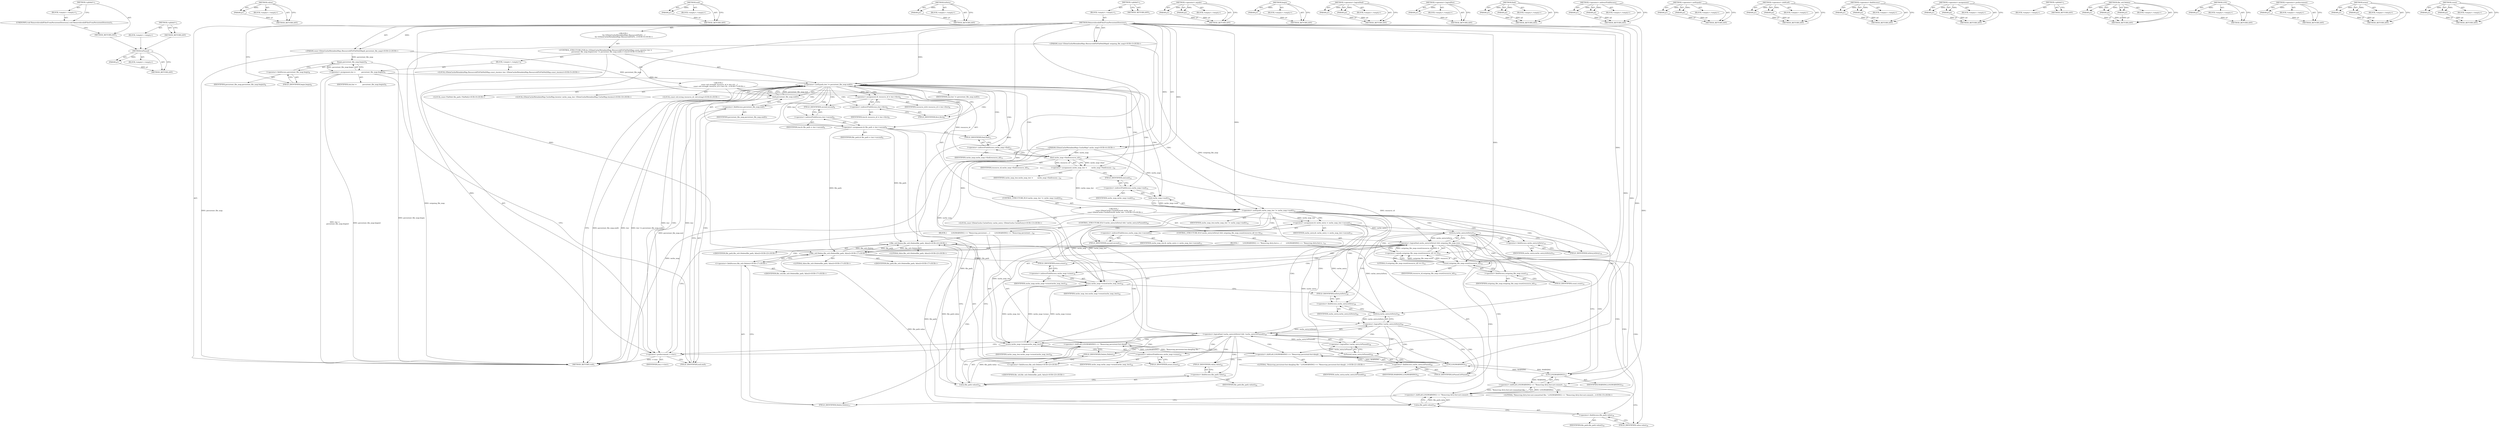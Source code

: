 digraph "&lt;global&gt;" {
vulnerable_251 [label=<(METHOD,IsPinned)>];
vulnerable_252 [label=<(PARAM,p1)>];
vulnerable_253 [label=<(BLOCK,&lt;empty&gt;,&lt;empty&gt;)>];
vulnerable_254 [label=<(METHOD_RETURN,ANY)>];
vulnerable_232 [label=<(METHOD,value)>];
vulnerable_233 [label=<(PARAM,p1)>];
vulnerable_234 [label=<(BLOCK,&lt;empty&gt;,&lt;empty&gt;)>];
vulnerable_235 [label=<(METHOD_RETURN,ANY)>];
vulnerable_186 [label=<(METHOD,end)>];
vulnerable_187 [label=<(PARAM,p1)>];
vulnerable_188 [label=<(BLOCK,&lt;empty&gt;,&lt;empty&gt;)>];
vulnerable_189 [label=<(METHOD_RETURN,ANY)>];
vulnerable_209 [label=<(METHOD,IsDirty)>];
vulnerable_210 [label=<(PARAM,p1)>];
vulnerable_211 [label=<(BLOCK,&lt;empty&gt;,&lt;empty&gt;)>];
vulnerable_212 [label=<(METHOD_RETURN,ANY)>];
vulnerable_6 [label=<(METHOD,&lt;global&gt;)<SUB>1</SUB>>];
vulnerable_7 [label=<(BLOCK,&lt;empty&gt;,&lt;empty&gt;)<SUB>1</SUB>>];
vulnerable_8 [label=<(METHOD,RemoveInvalidFilesFromPersistentDirectory)<SUB>1</SUB>>];
vulnerable_9 [label="<(PARAM,const GDataCacheMetadataMap::ResourceIdToFilePathMap&amp; persistent_file_map)<SUB>2</SUB>>"];
vulnerable_10 [label="<(PARAM,const GDataCacheMetadataMap::ResourceIdToFilePathMap&amp; outgoing_file_map)<SUB>3</SUB>>"];
vulnerable_11 [label="<(PARAM,GDataCacheMetadataMap::CacheMap* cache_map)<SUB>4</SUB>>"];
vulnerable_12 [label="<(BLOCK,{
  for (GDataCacheMetadataMap::ResourceIdToFil...,{
  for (GDataCacheMetadataMap::ResourceIdToFil...)<SUB>4</SUB>>"];
vulnerable_13 [label="<(CONTROL_STRUCTURE,FOR,for (GDataCacheMetadataMap::ResourceIdToFilePathMap::const_iterator iter =
           persistent_file_map.begin();iter != persistent_file_map.end();++iter))<SUB>5</SUB>>"];
vulnerable_14 [label=<(BLOCK,&lt;empty&gt;,&lt;empty&gt;)<SUB>5</SUB>>];
vulnerable_15 [label="<(LOCAL,GDataCacheMetadataMap.ResourceIdToFilePathMap.const_iterator iter: GDataCacheMetadataMap.ResourceIdToFilePathMap.const_iterator)<SUB>5</SUB>>"];
vulnerable_16 [label=<(&lt;operator&gt;.assignment,iter =
           persistent_file_map.begin())<SUB>5</SUB>>];
vulnerable_17 [label=<(IDENTIFIER,iter,iter =
           persistent_file_map.begin())<SUB>5</SUB>>];
vulnerable_18 [label=<(begin,persistent_file_map.begin())<SUB>6</SUB>>];
vulnerable_19 [label=<(&lt;operator&gt;.fieldAccess,persistent_file_map.begin)<SUB>6</SUB>>];
vulnerable_20 [label=<(IDENTIFIER,persistent_file_map,persistent_file_map.begin())<SUB>6</SUB>>];
vulnerable_21 [label=<(FIELD_IDENTIFIER,begin,begin)<SUB>6</SUB>>];
vulnerable_22 [label=<(&lt;operator&gt;.notEquals,iter != persistent_file_map.end())<SUB>7</SUB>>];
vulnerable_23 [label=<(IDENTIFIER,iter,iter != persistent_file_map.end())<SUB>7</SUB>>];
vulnerable_24 [label=<(end,persistent_file_map.end())<SUB>7</SUB>>];
vulnerable_25 [label=<(&lt;operator&gt;.fieldAccess,persistent_file_map.end)<SUB>7</SUB>>];
vulnerable_26 [label=<(IDENTIFIER,persistent_file_map,persistent_file_map.end())<SUB>7</SUB>>];
vulnerable_27 [label=<(FIELD_IDENTIFIER,end,end)<SUB>7</SUB>>];
vulnerable_28 [label=<(&lt;operator&gt;.preIncrement,++iter)<SUB>7</SUB>>];
vulnerable_29 [label=<(IDENTIFIER,iter,++iter)<SUB>7</SUB>>];
vulnerable_30 [label="<(BLOCK,{
    const std::string&amp; resource_id = iter-&gt;fi...,{
    const std::string&amp; resource_id = iter-&gt;fi...)<SUB>7</SUB>>"];
vulnerable_31 [label="<(LOCAL,const std.string resource_id: std.string)<SUB>8</SUB>>"];
vulnerable_32 [label=<(&lt;operator&gt;.assignment,&amp; resource_id = iter-&gt;first)<SUB>8</SUB>>];
vulnerable_33 [label=<(IDENTIFIER,resource_id,&amp; resource_id = iter-&gt;first)<SUB>8</SUB>>];
vulnerable_34 [label=<(&lt;operator&gt;.indirectFieldAccess,iter-&gt;first)<SUB>8</SUB>>];
vulnerable_35 [label=<(IDENTIFIER,iter,&amp; resource_id = iter-&gt;first)<SUB>8</SUB>>];
vulnerable_36 [label=<(FIELD_IDENTIFIER,first,first)<SUB>8</SUB>>];
vulnerable_37 [label="<(LOCAL,const FilePath file_path: FilePath)<SUB>9</SUB>>"];
vulnerable_38 [label=<(&lt;operator&gt;.assignment,&amp; file_path = iter-&gt;second)<SUB>9</SUB>>];
vulnerable_39 [label=<(IDENTIFIER,file_path,&amp; file_path = iter-&gt;second)<SUB>9</SUB>>];
vulnerable_40 [label=<(&lt;operator&gt;.indirectFieldAccess,iter-&gt;second)<SUB>9</SUB>>];
vulnerable_41 [label=<(IDENTIFIER,iter,&amp; file_path = iter-&gt;second)<SUB>9</SUB>>];
vulnerable_42 [label=<(FIELD_IDENTIFIER,second,second)<SUB>9</SUB>>];
vulnerable_43 [label="<(LOCAL,GDataCacheMetadataMap.CacheMap.iterator cache_map_iter: GDataCacheMetadataMap.CacheMap.iterator)<SUB>10</SUB>>"];
vulnerable_44 [label=<(&lt;operator&gt;.assignment,cache_map_iter =
        cache_map-&gt;find(resour...)<SUB>10</SUB>>];
vulnerable_45 [label=<(IDENTIFIER,cache_map_iter,cache_map_iter =
        cache_map-&gt;find(resour...)<SUB>10</SUB>>];
vulnerable_46 [label=<(find,cache_map-&gt;find(resource_id))<SUB>11</SUB>>];
vulnerable_47 [label=<(&lt;operator&gt;.indirectFieldAccess,cache_map-&gt;find)<SUB>11</SUB>>];
vulnerable_48 [label=<(IDENTIFIER,cache_map,cache_map-&gt;find(resource_id))<SUB>11</SUB>>];
vulnerable_49 [label=<(FIELD_IDENTIFIER,find,find)<SUB>11</SUB>>];
vulnerable_50 [label=<(IDENTIFIER,resource_id,cache_map-&gt;find(resource_id))<SUB>11</SUB>>];
vulnerable_51 [label=<(CONTROL_STRUCTURE,IF,if (cache_map_iter != cache_map-&gt;end()))<SUB>12</SUB>>];
vulnerable_52 [label=<(&lt;operator&gt;.notEquals,cache_map_iter != cache_map-&gt;end())<SUB>12</SUB>>];
vulnerable_53 [label=<(IDENTIFIER,cache_map_iter,cache_map_iter != cache_map-&gt;end())<SUB>12</SUB>>];
vulnerable_54 [label=<(end,cache_map-&gt;end())<SUB>12</SUB>>];
vulnerable_55 [label=<(&lt;operator&gt;.indirectFieldAccess,cache_map-&gt;end)<SUB>12</SUB>>];
vulnerable_56 [label=<(IDENTIFIER,cache_map,cache_map-&gt;end())<SUB>12</SUB>>];
vulnerable_57 [label=<(FIELD_IDENTIFIER,end,end)<SUB>12</SUB>>];
vulnerable_58 [label="<(BLOCK,{
      const GDataCache::CacheEntry&amp; cache_ent...,{
      const GDataCache::CacheEntry&amp; cache_ent...)<SUB>12</SUB>>"];
vulnerable_59 [label="<(LOCAL,const GDataCache.CacheEntry cache_entry: GDataCache.CacheEntry)<SUB>13</SUB>>"];
vulnerable_60 [label=<(&lt;operator&gt;.assignment,&amp; cache_entry = cache_map_iter-&gt;second)<SUB>13</SUB>>];
vulnerable_61 [label=<(IDENTIFIER,cache_entry,&amp; cache_entry = cache_map_iter-&gt;second)<SUB>13</SUB>>];
vulnerable_62 [label=<(&lt;operator&gt;.indirectFieldAccess,cache_map_iter-&gt;second)<SUB>13</SUB>>];
vulnerable_63 [label=<(IDENTIFIER,cache_map_iter,&amp; cache_entry = cache_map_iter-&gt;second)<SUB>13</SUB>>];
vulnerable_64 [label=<(FIELD_IDENTIFIER,second,second)<SUB>13</SUB>>];
vulnerable_65 [label=<(CONTROL_STRUCTURE,IF,if (cache_entry.IsDirty() &amp;&amp; outgoing_file_map.count(resource_id) == 0))<SUB>14</SUB>>];
vulnerable_66 [label=<(&lt;operator&gt;.logicalAnd,cache_entry.IsDirty() &amp;&amp; outgoing_file_map.coun...)<SUB>14</SUB>>];
vulnerable_67 [label=<(IsDirty,cache_entry.IsDirty())<SUB>14</SUB>>];
vulnerable_68 [label=<(&lt;operator&gt;.fieldAccess,cache_entry.IsDirty)<SUB>14</SUB>>];
vulnerable_69 [label=<(IDENTIFIER,cache_entry,cache_entry.IsDirty())<SUB>14</SUB>>];
vulnerable_70 [label=<(FIELD_IDENTIFIER,IsDirty,IsDirty)<SUB>14</SUB>>];
vulnerable_71 [label=<(&lt;operator&gt;.equals,outgoing_file_map.count(resource_id) == 0)<SUB>14</SUB>>];
vulnerable_72 [label=<(count,outgoing_file_map.count(resource_id))<SUB>14</SUB>>];
vulnerable_73 [label=<(&lt;operator&gt;.fieldAccess,outgoing_file_map.count)<SUB>14</SUB>>];
vulnerable_74 [label=<(IDENTIFIER,outgoing_file_map,outgoing_file_map.count(resource_id))<SUB>14</SUB>>];
vulnerable_75 [label=<(FIELD_IDENTIFIER,count,count)<SUB>14</SUB>>];
vulnerable_76 [label=<(IDENTIFIER,resource_id,outgoing_file_map.count(resource_id))<SUB>14</SUB>>];
vulnerable_77 [label=<(LITERAL,0,outgoing_file_map.count(resource_id) == 0)<SUB>14</SUB>>];
vulnerable_78 [label=<(BLOCK,{
        LOG(WARNING) &lt;&lt; &quot;Removing dirty-but-n...,{
        LOG(WARNING) &lt;&lt; &quot;Removing dirty-but-n...)<SUB>14</SUB>>];
vulnerable_79 [label=<(&lt;operator&gt;.shiftLeft,LOG(WARNING) &lt;&lt; &quot;Removing dirty-but-not-committ...)<SUB>15</SUB>>];
vulnerable_80 [label=<(&lt;operator&gt;.shiftLeft,LOG(WARNING) &lt;&lt; &quot;Removing dirty-but-not-committ...)<SUB>15</SUB>>];
vulnerable_81 [label=<(LOG,LOG(WARNING))<SUB>15</SUB>>];
vulnerable_82 [label=<(IDENTIFIER,WARNING,LOG(WARNING))<SUB>15</SUB>>];
vulnerable_83 [label="<(LITERAL,&quot;Removing dirty-but-not-committed file: &quot;,LOG(WARNING) &lt;&lt; &quot;Removing dirty-but-not-committ...)<SUB>15</SUB>>"];
vulnerable_84 [label=<(value,file_path.value())<SUB>16</SUB>>];
vulnerable_85 [label=<(&lt;operator&gt;.fieldAccess,file_path.value)<SUB>16</SUB>>];
vulnerable_86 [label=<(IDENTIFIER,file_path,file_path.value())<SUB>16</SUB>>];
vulnerable_87 [label=<(FIELD_IDENTIFIER,value,value)<SUB>16</SUB>>];
vulnerable_88 [label="<(file_util.Delete,file_util::Delete(file_path, false))<SUB>17</SUB>>"];
vulnerable_89 [label="<(&lt;operator&gt;.fieldAccess,file_util::Delete)<SUB>17</SUB>>"];
vulnerable_90 [label="<(IDENTIFIER,file_util,file_util::Delete(file_path, false))<SUB>17</SUB>>"];
vulnerable_91 [label=<(FIELD_IDENTIFIER,Delete,Delete)<SUB>17</SUB>>];
vulnerable_92 [label="<(IDENTIFIER,file_path,file_util::Delete(file_path, false))<SUB>17</SUB>>"];
vulnerable_93 [label="<(LITERAL,false,file_util::Delete(file_path, false))<SUB>17</SUB>>"];
vulnerable_94 [label=<(erase,cache_map-&gt;erase(cache_map_iter))<SUB>18</SUB>>];
vulnerable_95 [label=<(&lt;operator&gt;.indirectFieldAccess,cache_map-&gt;erase)<SUB>18</SUB>>];
vulnerable_96 [label=<(IDENTIFIER,cache_map,cache_map-&gt;erase(cache_map_iter))<SUB>18</SUB>>];
vulnerable_97 [label=<(FIELD_IDENTIFIER,erase,erase)<SUB>18</SUB>>];
vulnerable_98 [label=<(IDENTIFIER,cache_map_iter,cache_map-&gt;erase(cache_map_iter))<SUB>18</SUB>>];
vulnerable_99 [label=<(CONTROL_STRUCTURE,IF,if (!cache_entry.IsDirty() &amp;&amp; !cache_entry.IsPinned()))<SUB>20</SUB>>];
vulnerable_100 [label=<(&lt;operator&gt;.logicalAnd,!cache_entry.IsDirty() &amp;&amp; !cache_entry.IsPinned())<SUB>20</SUB>>];
vulnerable_101 [label=<(&lt;operator&gt;.logicalNot,!cache_entry.IsDirty())<SUB>20</SUB>>];
vulnerable_102 [label=<(IsDirty,cache_entry.IsDirty())<SUB>20</SUB>>];
vulnerable_103 [label=<(&lt;operator&gt;.fieldAccess,cache_entry.IsDirty)<SUB>20</SUB>>];
vulnerable_104 [label=<(IDENTIFIER,cache_entry,cache_entry.IsDirty())<SUB>20</SUB>>];
vulnerable_105 [label=<(FIELD_IDENTIFIER,IsDirty,IsDirty)<SUB>20</SUB>>];
vulnerable_106 [label=<(&lt;operator&gt;.logicalNot,!cache_entry.IsPinned())<SUB>20</SUB>>];
vulnerable_107 [label=<(IsPinned,cache_entry.IsPinned())<SUB>20</SUB>>];
vulnerable_108 [label=<(&lt;operator&gt;.fieldAccess,cache_entry.IsPinned)<SUB>20</SUB>>];
vulnerable_109 [label=<(IDENTIFIER,cache_entry,cache_entry.IsPinned())<SUB>20</SUB>>];
vulnerable_110 [label=<(FIELD_IDENTIFIER,IsPinned,IsPinned)<SUB>20</SUB>>];
vulnerable_111 [label=<(BLOCK,{
        LOG(WARNING) &lt;&lt; &quot;Removing persistent-...,{
        LOG(WARNING) &lt;&lt; &quot;Removing persistent-...)<SUB>20</SUB>>];
vulnerable_112 [label=<(&lt;operator&gt;.shiftLeft,LOG(WARNING) &lt;&lt; &quot;Removing persistent-but-dangli...)<SUB>21</SUB>>];
vulnerable_113 [label=<(&lt;operator&gt;.shiftLeft,LOG(WARNING) &lt;&lt; &quot;Removing persistent-but-dangli...)<SUB>21</SUB>>];
vulnerable_114 [label=<(LOG,LOG(WARNING))<SUB>21</SUB>>];
vulnerable_115 [label=<(IDENTIFIER,WARNING,LOG(WARNING))<SUB>21</SUB>>];
vulnerable_116 [label="<(LITERAL,&quot;Removing persistent-but-dangling file: &quot;,LOG(WARNING) &lt;&lt; &quot;Removing persistent-but-dangli...)<SUB>21</SUB>>"];
vulnerable_117 [label=<(value,file_path.value())<SUB>22</SUB>>];
vulnerable_118 [label=<(&lt;operator&gt;.fieldAccess,file_path.value)<SUB>22</SUB>>];
vulnerable_119 [label=<(IDENTIFIER,file_path,file_path.value())<SUB>22</SUB>>];
vulnerable_120 [label=<(FIELD_IDENTIFIER,value,value)<SUB>22</SUB>>];
vulnerable_121 [label="<(file_util.Delete,file_util::Delete(file_path, false))<SUB>23</SUB>>"];
vulnerable_122 [label="<(&lt;operator&gt;.fieldAccess,file_util::Delete)<SUB>23</SUB>>"];
vulnerable_123 [label="<(IDENTIFIER,file_util,file_util::Delete(file_path, false))<SUB>23</SUB>>"];
vulnerable_124 [label=<(FIELD_IDENTIFIER,Delete,Delete)<SUB>23</SUB>>];
vulnerable_125 [label="<(IDENTIFIER,file_path,file_util::Delete(file_path, false))<SUB>23</SUB>>"];
vulnerable_126 [label="<(LITERAL,false,file_util::Delete(file_path, false))<SUB>23</SUB>>"];
vulnerable_127 [label=<(erase,cache_map-&gt;erase(cache_map_iter))<SUB>24</SUB>>];
vulnerable_128 [label=<(&lt;operator&gt;.indirectFieldAccess,cache_map-&gt;erase)<SUB>24</SUB>>];
vulnerable_129 [label=<(IDENTIFIER,cache_map,cache_map-&gt;erase(cache_map_iter))<SUB>24</SUB>>];
vulnerable_130 [label=<(FIELD_IDENTIFIER,erase,erase)<SUB>24</SUB>>];
vulnerable_131 [label=<(IDENTIFIER,cache_map_iter,cache_map-&gt;erase(cache_map_iter))<SUB>24</SUB>>];
vulnerable_132 [label=<(METHOD_RETURN,void)<SUB>1</SUB>>];
vulnerable_134 [label=<(METHOD_RETURN,ANY)<SUB>1</SUB>>];
vulnerable_213 [label=<(METHOD,&lt;operator&gt;.equals)>];
vulnerable_214 [label=<(PARAM,p1)>];
vulnerable_215 [label=<(PARAM,p2)>];
vulnerable_216 [label=<(BLOCK,&lt;empty&gt;,&lt;empty&gt;)>];
vulnerable_217 [label=<(METHOD_RETURN,ANY)>];
vulnerable_172 [label=<(METHOD,begin)>];
vulnerable_173 [label=<(PARAM,p1)>];
vulnerable_174 [label=<(BLOCK,&lt;empty&gt;,&lt;empty&gt;)>];
vulnerable_175 [label=<(METHOD_RETURN,ANY)>];
vulnerable_204 [label=<(METHOD,&lt;operator&gt;.logicalAnd)>];
vulnerable_205 [label=<(PARAM,p1)>];
vulnerable_206 [label=<(PARAM,p2)>];
vulnerable_207 [label=<(BLOCK,&lt;empty&gt;,&lt;empty&gt;)>];
vulnerable_208 [label=<(METHOD_RETURN,ANY)>];
vulnerable_247 [label=<(METHOD,&lt;operator&gt;.logicalNot)>];
vulnerable_248 [label=<(PARAM,p1)>];
vulnerable_249 [label=<(BLOCK,&lt;empty&gt;,&lt;empty&gt;)>];
vulnerable_250 [label=<(METHOD_RETURN,ANY)>];
vulnerable_199 [label=<(METHOD,find)>];
vulnerable_200 [label=<(PARAM,p1)>];
vulnerable_201 [label=<(PARAM,p2)>];
vulnerable_202 [label=<(BLOCK,&lt;empty&gt;,&lt;empty&gt;)>];
vulnerable_203 [label=<(METHOD_RETURN,ANY)>];
vulnerable_194 [label=<(METHOD,&lt;operator&gt;.indirectFieldAccess)>];
vulnerable_195 [label=<(PARAM,p1)>];
vulnerable_196 [label=<(PARAM,p2)>];
vulnerable_197 [label=<(BLOCK,&lt;empty&gt;,&lt;empty&gt;)>];
vulnerable_198 [label=<(METHOD_RETURN,ANY)>];
vulnerable_181 [label=<(METHOD,&lt;operator&gt;.notEquals)>];
vulnerable_182 [label=<(PARAM,p1)>];
vulnerable_183 [label=<(PARAM,p2)>];
vulnerable_184 [label=<(BLOCK,&lt;empty&gt;,&lt;empty&gt;)>];
vulnerable_185 [label=<(METHOD_RETURN,ANY)>];
vulnerable_223 [label=<(METHOD,&lt;operator&gt;.shiftLeft)>];
vulnerable_224 [label=<(PARAM,p1)>];
vulnerable_225 [label=<(PARAM,p2)>];
vulnerable_226 [label=<(BLOCK,&lt;empty&gt;,&lt;empty&gt;)>];
vulnerable_227 [label=<(METHOD_RETURN,ANY)>];
vulnerable_176 [label=<(METHOD,&lt;operator&gt;.fieldAccess)>];
vulnerable_177 [label=<(PARAM,p1)>];
vulnerable_178 [label=<(PARAM,p2)>];
vulnerable_179 [label=<(BLOCK,&lt;empty&gt;,&lt;empty&gt;)>];
vulnerable_180 [label=<(METHOD_RETURN,ANY)>];
vulnerable_167 [label=<(METHOD,&lt;operator&gt;.assignment)>];
vulnerable_168 [label=<(PARAM,p1)>];
vulnerable_169 [label=<(PARAM,p2)>];
vulnerable_170 [label=<(BLOCK,&lt;empty&gt;,&lt;empty&gt;)>];
vulnerable_171 [label=<(METHOD_RETURN,ANY)>];
vulnerable_161 [label=<(METHOD,&lt;global&gt;)<SUB>1</SUB>>];
vulnerable_162 [label=<(BLOCK,&lt;empty&gt;,&lt;empty&gt;)>];
vulnerable_163 [label=<(METHOD_RETURN,ANY)>];
vulnerable_236 [label=<(METHOD,file_util.Delete)>];
vulnerable_237 [label=<(PARAM,p1)>];
vulnerable_238 [label=<(PARAM,p2)>];
vulnerable_239 [label=<(PARAM,p3)>];
vulnerable_240 [label=<(BLOCK,&lt;empty&gt;,&lt;empty&gt;)>];
vulnerable_241 [label=<(METHOD_RETURN,ANY)>];
vulnerable_228 [label=<(METHOD,LOG)>];
vulnerable_229 [label=<(PARAM,p1)>];
vulnerable_230 [label=<(BLOCK,&lt;empty&gt;,&lt;empty&gt;)>];
vulnerable_231 [label=<(METHOD_RETURN,ANY)>];
vulnerable_190 [label=<(METHOD,&lt;operator&gt;.preIncrement)>];
vulnerable_191 [label=<(PARAM,p1)>];
vulnerable_192 [label=<(BLOCK,&lt;empty&gt;,&lt;empty&gt;)>];
vulnerable_193 [label=<(METHOD_RETURN,ANY)>];
vulnerable_242 [label=<(METHOD,erase)>];
vulnerable_243 [label=<(PARAM,p1)>];
vulnerable_244 [label=<(PARAM,p2)>];
vulnerable_245 [label=<(BLOCK,&lt;empty&gt;,&lt;empty&gt;)>];
vulnerable_246 [label=<(METHOD_RETURN,ANY)>];
vulnerable_218 [label=<(METHOD,count)>];
vulnerable_219 [label=<(PARAM,p1)>];
vulnerable_220 [label=<(PARAM,p2)>];
vulnerable_221 [label=<(BLOCK,&lt;empty&gt;,&lt;empty&gt;)>];
vulnerable_222 [label=<(METHOD_RETURN,ANY)>];
fixed_6 [label=<(METHOD,&lt;global&gt;)<SUB>1</SUB>>];
fixed_7 [label=<(BLOCK,&lt;empty&gt;,&lt;empty&gt;)<SUB>1</SUB>>];
fixed_8 [label=<(UNKNOWN,void RemoveInvalidFilesFromPersistentDirectory(,void RemoveInvalidFilesFromPersistentDirectory()<SUB>1</SUB>>];
fixed_9 [label=<(METHOD_RETURN,ANY)<SUB>1</SUB>>];
fixed_14 [label=<(METHOD,&lt;global&gt;)<SUB>1</SUB>>];
fixed_15 [label=<(BLOCK,&lt;empty&gt;,&lt;empty&gt;)>];
fixed_16 [label=<(METHOD_RETURN,ANY)>];
vulnerable_251 -> vulnerable_252  [key=0, label="AST: "];
vulnerable_251 -> vulnerable_252  [key=1, label="DDG: "];
vulnerable_251 -> vulnerable_253  [key=0, label="AST: "];
vulnerable_251 -> vulnerable_254  [key=0, label="AST: "];
vulnerable_251 -> vulnerable_254  [key=1, label="CFG: "];
vulnerable_252 -> vulnerable_254  [key=0, label="DDG: p1"];
vulnerable_232 -> vulnerable_233  [key=0, label="AST: "];
vulnerable_232 -> vulnerable_233  [key=1, label="DDG: "];
vulnerable_232 -> vulnerable_234  [key=0, label="AST: "];
vulnerable_232 -> vulnerable_235  [key=0, label="AST: "];
vulnerable_232 -> vulnerable_235  [key=1, label="CFG: "];
vulnerable_233 -> vulnerable_235  [key=0, label="DDG: p1"];
vulnerable_186 -> vulnerable_187  [key=0, label="AST: "];
vulnerable_186 -> vulnerable_187  [key=1, label="DDG: "];
vulnerable_186 -> vulnerable_188  [key=0, label="AST: "];
vulnerable_186 -> vulnerable_189  [key=0, label="AST: "];
vulnerable_186 -> vulnerable_189  [key=1, label="CFG: "];
vulnerable_187 -> vulnerable_189  [key=0, label="DDG: p1"];
vulnerable_209 -> vulnerable_210  [key=0, label="AST: "];
vulnerable_209 -> vulnerable_210  [key=1, label="DDG: "];
vulnerable_209 -> vulnerable_211  [key=0, label="AST: "];
vulnerable_209 -> vulnerable_212  [key=0, label="AST: "];
vulnerable_209 -> vulnerable_212  [key=1, label="CFG: "];
vulnerable_210 -> vulnerable_212  [key=0, label="DDG: p1"];
vulnerable_6 -> vulnerable_7  [key=0, label="AST: "];
vulnerable_6 -> vulnerable_134  [key=0, label="AST: "];
vulnerable_6 -> vulnerable_134  [key=1, label="CFG: "];
vulnerable_7 -> vulnerable_8  [key=0, label="AST: "];
vulnerable_8 -> vulnerable_9  [key=0, label="AST: "];
vulnerable_8 -> vulnerable_9  [key=1, label="DDG: "];
vulnerable_8 -> vulnerable_10  [key=0, label="AST: "];
vulnerable_8 -> vulnerable_10  [key=1, label="DDG: "];
vulnerable_8 -> vulnerable_11  [key=0, label="AST: "];
vulnerable_8 -> vulnerable_11  [key=1, label="DDG: "];
vulnerable_8 -> vulnerable_12  [key=0, label="AST: "];
vulnerable_8 -> vulnerable_132  [key=0, label="AST: "];
vulnerable_8 -> vulnerable_21  [key=0, label="CFG: "];
vulnerable_8 -> vulnerable_22  [key=0, label="DDG: "];
vulnerable_8 -> vulnerable_28  [key=0, label="DDG: "];
vulnerable_8 -> vulnerable_46  [key=0, label="DDG: "];
vulnerable_8 -> vulnerable_52  [key=0, label="DDG: "];
vulnerable_8 -> vulnerable_71  [key=0, label="DDG: "];
vulnerable_8 -> vulnerable_88  [key=0, label="DDG: "];
vulnerable_8 -> vulnerable_94  [key=0, label="DDG: "];
vulnerable_8 -> vulnerable_121  [key=0, label="DDG: "];
vulnerable_8 -> vulnerable_127  [key=0, label="DDG: "];
vulnerable_8 -> vulnerable_72  [key=0, label="DDG: "];
vulnerable_8 -> vulnerable_80  [key=0, label="DDG: "];
vulnerable_8 -> vulnerable_113  [key=0, label="DDG: "];
vulnerable_8 -> vulnerable_81  [key=0, label="DDG: "];
vulnerable_8 -> vulnerable_114  [key=0, label="DDG: "];
vulnerable_9 -> vulnerable_132  [key=0, label="DDG: persistent_file_map"];
vulnerable_9 -> vulnerable_24  [key=0, label="DDG: persistent_file_map"];
vulnerable_9 -> vulnerable_18  [key=0, label="DDG: persistent_file_map"];
vulnerable_10 -> vulnerable_132  [key=0, label="DDG: outgoing_file_map"];
vulnerable_10 -> vulnerable_72  [key=0, label="DDG: outgoing_file_map"];
vulnerable_11 -> vulnerable_132  [key=0, label="DDG: cache_map"];
vulnerable_11 -> vulnerable_46  [key=0, label="DDG: cache_map"];
vulnerable_11 -> vulnerable_54  [key=0, label="DDG: cache_map"];
vulnerable_11 -> vulnerable_94  [key=0, label="DDG: cache_map"];
vulnerable_11 -> vulnerable_127  [key=0, label="DDG: cache_map"];
vulnerable_12 -> vulnerable_13  [key=0, label="AST: "];
vulnerable_13 -> vulnerable_14  [key=0, label="AST: "];
vulnerable_13 -> vulnerable_22  [key=0, label="AST: "];
vulnerable_13 -> vulnerable_28  [key=0, label="AST: "];
vulnerable_13 -> vulnerable_30  [key=0, label="AST: "];
vulnerable_14 -> vulnerable_15  [key=0, label="AST: "];
vulnerable_14 -> vulnerable_16  [key=0, label="AST: "];
vulnerable_16 -> vulnerable_17  [key=0, label="AST: "];
vulnerable_16 -> vulnerable_18  [key=0, label="AST: "];
vulnerable_16 -> vulnerable_27  [key=0, label="CFG: "];
vulnerable_16 -> vulnerable_132  [key=0, label="DDG: persistent_file_map.begin()"];
vulnerable_16 -> vulnerable_132  [key=1, label="DDG: iter =
           persistent_file_map.begin()"];
vulnerable_16 -> vulnerable_22  [key=0, label="DDG: iter"];
vulnerable_18 -> vulnerable_19  [key=0, label="AST: "];
vulnerable_18 -> vulnerable_16  [key=0, label="CFG: "];
vulnerable_18 -> vulnerable_16  [key=1, label="DDG: persistent_file_map.begin"];
vulnerable_18 -> vulnerable_132  [key=0, label="DDG: persistent_file_map.begin"];
vulnerable_19 -> vulnerable_20  [key=0, label="AST: "];
vulnerable_19 -> vulnerable_21  [key=0, label="AST: "];
vulnerable_19 -> vulnerable_18  [key=0, label="CFG: "];
vulnerable_21 -> vulnerable_19  [key=0, label="CFG: "];
vulnerable_22 -> vulnerable_23  [key=0, label="AST: "];
vulnerable_22 -> vulnerable_24  [key=0, label="AST: "];
vulnerable_22 -> vulnerable_24  [key=1, label="CDG: "];
vulnerable_22 -> vulnerable_132  [key=0, label="CFG: "];
vulnerable_22 -> vulnerable_132  [key=1, label="DDG: iter"];
vulnerable_22 -> vulnerable_132  [key=2, label="DDG: persistent_file_map.end()"];
vulnerable_22 -> vulnerable_132  [key=3, label="DDG: iter != persistent_file_map.end()"];
vulnerable_22 -> vulnerable_36  [key=0, label="CFG: "];
vulnerable_22 -> vulnerable_36  [key=1, label="CDG: "];
vulnerable_22 -> vulnerable_28  [key=0, label="DDG: iter"];
vulnerable_22 -> vulnerable_28  [key=1, label="CDG: "];
vulnerable_22 -> vulnerable_32  [key=0, label="DDG: iter"];
vulnerable_22 -> vulnerable_32  [key=1, label="CDG: "];
vulnerable_22 -> vulnerable_38  [key=0, label="DDG: iter"];
vulnerable_22 -> vulnerable_38  [key=1, label="CDG: "];
vulnerable_22 -> vulnerable_34  [key=0, label="CDG: "];
vulnerable_22 -> vulnerable_42  [key=0, label="CDG: "];
vulnerable_22 -> vulnerable_57  [key=0, label="CDG: "];
vulnerable_22 -> vulnerable_52  [key=0, label="CDG: "];
vulnerable_22 -> vulnerable_25  [key=0, label="CDG: "];
vulnerable_22 -> vulnerable_27  [key=0, label="CDG: "];
vulnerable_22 -> vulnerable_40  [key=0, label="CDG: "];
vulnerable_22 -> vulnerable_44  [key=0, label="CDG: "];
vulnerable_22 -> vulnerable_54  [key=0, label="CDG: "];
vulnerable_22 -> vulnerable_47  [key=0, label="CDG: "];
vulnerable_22 -> vulnerable_49  [key=0, label="CDG: "];
vulnerable_22 -> vulnerable_46  [key=0, label="CDG: "];
vulnerable_22 -> vulnerable_22  [key=0, label="CDG: "];
vulnerable_22 -> vulnerable_55  [key=0, label="CDG: "];
vulnerable_24 -> vulnerable_25  [key=0, label="AST: "];
vulnerable_24 -> vulnerable_22  [key=0, label="CFG: "];
vulnerable_24 -> vulnerable_22  [key=1, label="DDG: persistent_file_map.end"];
vulnerable_24 -> vulnerable_132  [key=0, label="DDG: persistent_file_map.end"];
vulnerable_25 -> vulnerable_26  [key=0, label="AST: "];
vulnerable_25 -> vulnerable_27  [key=0, label="AST: "];
vulnerable_25 -> vulnerable_24  [key=0, label="CFG: "];
vulnerable_27 -> vulnerable_25  [key=0, label="CFG: "];
vulnerable_28 -> vulnerable_29  [key=0, label="AST: "];
vulnerable_28 -> vulnerable_27  [key=0, label="CFG: "];
vulnerable_28 -> vulnerable_132  [key=0, label="DDG: ++iter"];
vulnerable_28 -> vulnerable_22  [key=0, label="DDG: iter"];
vulnerable_30 -> vulnerable_31  [key=0, label="AST: "];
vulnerable_30 -> vulnerable_32  [key=0, label="AST: "];
vulnerable_30 -> vulnerable_37  [key=0, label="AST: "];
vulnerable_30 -> vulnerable_38  [key=0, label="AST: "];
vulnerable_30 -> vulnerable_43  [key=0, label="AST: "];
vulnerable_30 -> vulnerable_44  [key=0, label="AST: "];
vulnerable_30 -> vulnerable_51  [key=0, label="AST: "];
vulnerable_32 -> vulnerable_33  [key=0, label="AST: "];
vulnerable_32 -> vulnerable_34  [key=0, label="AST: "];
vulnerable_32 -> vulnerable_42  [key=0, label="CFG: "];
vulnerable_32 -> vulnerable_46  [key=0, label="DDG: resource_id"];
vulnerable_34 -> vulnerable_35  [key=0, label="AST: "];
vulnerable_34 -> vulnerable_36  [key=0, label="AST: "];
vulnerable_34 -> vulnerable_32  [key=0, label="CFG: "];
vulnerable_36 -> vulnerable_34  [key=0, label="CFG: "];
vulnerable_38 -> vulnerable_39  [key=0, label="AST: "];
vulnerable_38 -> vulnerable_40  [key=0, label="AST: "];
vulnerable_38 -> vulnerable_49  [key=0, label="CFG: "];
vulnerable_38 -> vulnerable_88  [key=0, label="DDG: file_path"];
vulnerable_38 -> vulnerable_121  [key=0, label="DDG: file_path"];
vulnerable_38 -> vulnerable_84  [key=0, label="DDG: file_path"];
vulnerable_38 -> vulnerable_117  [key=0, label="DDG: file_path"];
vulnerable_40 -> vulnerable_41  [key=0, label="AST: "];
vulnerable_40 -> vulnerable_42  [key=0, label="AST: "];
vulnerable_40 -> vulnerable_38  [key=0, label="CFG: "];
vulnerable_42 -> vulnerable_40  [key=0, label="CFG: "];
vulnerable_44 -> vulnerable_45  [key=0, label="AST: "];
vulnerable_44 -> vulnerable_46  [key=0, label="AST: "];
vulnerable_44 -> vulnerable_57  [key=0, label="CFG: "];
vulnerable_44 -> vulnerable_52  [key=0, label="DDG: cache_map_iter"];
vulnerable_46 -> vulnerable_47  [key=0, label="AST: "];
vulnerable_46 -> vulnerable_50  [key=0, label="AST: "];
vulnerable_46 -> vulnerable_44  [key=0, label="CFG: "];
vulnerable_46 -> vulnerable_44  [key=1, label="DDG: cache_map-&gt;find"];
vulnerable_46 -> vulnerable_44  [key=2, label="DDG: resource_id"];
vulnerable_46 -> vulnerable_72  [key=0, label="DDG: resource_id"];
vulnerable_47 -> vulnerable_48  [key=0, label="AST: "];
vulnerable_47 -> vulnerable_49  [key=0, label="AST: "];
vulnerable_47 -> vulnerable_46  [key=0, label="CFG: "];
vulnerable_49 -> vulnerable_47  [key=0, label="CFG: "];
vulnerable_51 -> vulnerable_52  [key=0, label="AST: "];
vulnerable_51 -> vulnerable_58  [key=0, label="AST: "];
vulnerable_52 -> vulnerable_53  [key=0, label="AST: "];
vulnerable_52 -> vulnerable_54  [key=0, label="AST: "];
vulnerable_52 -> vulnerable_64  [key=0, label="CFG: "];
vulnerable_52 -> vulnerable_64  [key=1, label="CDG: "];
vulnerable_52 -> vulnerable_28  [key=0, label="CFG: "];
vulnerable_52 -> vulnerable_60  [key=0, label="DDG: cache_map_iter"];
vulnerable_52 -> vulnerable_60  [key=1, label="CDG: "];
vulnerable_52 -> vulnerable_94  [key=0, label="DDG: cache_map_iter"];
vulnerable_52 -> vulnerable_127  [key=0, label="DDG: cache_map_iter"];
vulnerable_52 -> vulnerable_68  [key=0, label="CDG: "];
vulnerable_52 -> vulnerable_102  [key=0, label="CDG: "];
vulnerable_52 -> vulnerable_103  [key=0, label="CDG: "];
vulnerable_52 -> vulnerable_67  [key=0, label="CDG: "];
vulnerable_52 -> vulnerable_101  [key=0, label="CDG: "];
vulnerable_52 -> vulnerable_100  [key=0, label="CDG: "];
vulnerable_52 -> vulnerable_70  [key=0, label="CDG: "];
vulnerable_52 -> vulnerable_66  [key=0, label="CDG: "];
vulnerable_52 -> vulnerable_105  [key=0, label="CDG: "];
vulnerable_52 -> vulnerable_62  [key=0, label="CDG: "];
vulnerable_54 -> vulnerable_55  [key=0, label="AST: "];
vulnerable_54 -> vulnerable_52  [key=0, label="CFG: "];
vulnerable_54 -> vulnerable_52  [key=1, label="DDG: cache_map-&gt;end"];
vulnerable_55 -> vulnerable_56  [key=0, label="AST: "];
vulnerable_55 -> vulnerable_57  [key=0, label="AST: "];
vulnerable_55 -> vulnerable_54  [key=0, label="CFG: "];
vulnerable_57 -> vulnerable_55  [key=0, label="CFG: "];
vulnerable_58 -> vulnerable_59  [key=0, label="AST: "];
vulnerable_58 -> vulnerable_60  [key=0, label="AST: "];
vulnerable_58 -> vulnerable_65  [key=0, label="AST: "];
vulnerable_58 -> vulnerable_99  [key=0, label="AST: "];
vulnerable_60 -> vulnerable_61  [key=0, label="AST: "];
vulnerable_60 -> vulnerable_62  [key=0, label="AST: "];
vulnerable_60 -> vulnerable_70  [key=0, label="CFG: "];
vulnerable_60 -> vulnerable_67  [key=0, label="DDG: cache_entry"];
vulnerable_60 -> vulnerable_102  [key=0, label="DDG: cache_entry"];
vulnerable_60 -> vulnerable_107  [key=0, label="DDG: cache_entry"];
vulnerable_62 -> vulnerable_63  [key=0, label="AST: "];
vulnerable_62 -> vulnerable_64  [key=0, label="AST: "];
vulnerable_62 -> vulnerable_60  [key=0, label="CFG: "];
vulnerable_64 -> vulnerable_62  [key=0, label="CFG: "];
vulnerable_65 -> vulnerable_66  [key=0, label="AST: "];
vulnerable_65 -> vulnerable_78  [key=0, label="AST: "];
vulnerable_66 -> vulnerable_67  [key=0, label="AST: "];
vulnerable_66 -> vulnerable_71  [key=0, label="AST: "];
vulnerable_66 -> vulnerable_81  [key=0, label="CFG: "];
vulnerable_66 -> vulnerable_81  [key=1, label="CDG: "];
vulnerable_66 -> vulnerable_105  [key=0, label="CFG: "];
vulnerable_66 -> vulnerable_94  [key=0, label="CDG: "];
vulnerable_66 -> vulnerable_84  [key=0, label="CDG: "];
vulnerable_66 -> vulnerable_85  [key=0, label="CDG: "];
vulnerable_66 -> vulnerable_95  [key=0, label="CDG: "];
vulnerable_66 -> vulnerable_87  [key=0, label="CDG: "];
vulnerable_66 -> vulnerable_97  [key=0, label="CDG: "];
vulnerable_66 -> vulnerable_91  [key=0, label="CDG: "];
vulnerable_66 -> vulnerable_79  [key=0, label="CDG: "];
vulnerable_66 -> vulnerable_80  [key=0, label="CDG: "];
vulnerable_66 -> vulnerable_88  [key=0, label="CDG: "];
vulnerable_66 -> vulnerable_89  [key=0, label="CDG: "];
vulnerable_67 -> vulnerable_68  [key=0, label="AST: "];
vulnerable_67 -> vulnerable_66  [key=0, label="CFG: "];
vulnerable_67 -> vulnerable_66  [key=1, label="DDG: cache_entry.IsDirty"];
vulnerable_67 -> vulnerable_75  [key=0, label="CFG: "];
vulnerable_67 -> vulnerable_75  [key=1, label="CDG: "];
vulnerable_67 -> vulnerable_102  [key=0, label="DDG: cache_entry.IsDirty"];
vulnerable_67 -> vulnerable_73  [key=0, label="CDG: "];
vulnerable_67 -> vulnerable_72  [key=0, label="CDG: "];
vulnerable_67 -> vulnerable_71  [key=0, label="CDG: "];
vulnerable_68 -> vulnerable_69  [key=0, label="AST: "];
vulnerable_68 -> vulnerable_70  [key=0, label="AST: "];
vulnerable_68 -> vulnerable_67  [key=0, label="CFG: "];
vulnerable_70 -> vulnerable_68  [key=0, label="CFG: "];
vulnerable_71 -> vulnerable_72  [key=0, label="AST: "];
vulnerable_71 -> vulnerable_77  [key=0, label="AST: "];
vulnerable_71 -> vulnerable_66  [key=0, label="CFG: "];
vulnerable_71 -> vulnerable_66  [key=1, label="DDG: outgoing_file_map.count(resource_id)"];
vulnerable_71 -> vulnerable_66  [key=2, label="DDG: 0"];
vulnerable_72 -> vulnerable_73  [key=0, label="AST: "];
vulnerable_72 -> vulnerable_76  [key=0, label="AST: "];
vulnerable_72 -> vulnerable_71  [key=0, label="CFG: "];
vulnerable_72 -> vulnerable_71  [key=1, label="DDG: outgoing_file_map.count"];
vulnerable_72 -> vulnerable_71  [key=2, label="DDG: resource_id"];
vulnerable_73 -> vulnerable_74  [key=0, label="AST: "];
vulnerable_73 -> vulnerable_75  [key=0, label="AST: "];
vulnerable_73 -> vulnerable_72  [key=0, label="CFG: "];
vulnerable_75 -> vulnerable_73  [key=0, label="CFG: "];
vulnerable_78 -> vulnerable_79  [key=0, label="AST: "];
vulnerable_78 -> vulnerable_88  [key=0, label="AST: "];
vulnerable_78 -> vulnerable_94  [key=0, label="AST: "];
vulnerable_79 -> vulnerable_80  [key=0, label="AST: "];
vulnerable_79 -> vulnerable_84  [key=0, label="AST: "];
vulnerable_79 -> vulnerable_91  [key=0, label="CFG: "];
vulnerable_80 -> vulnerable_81  [key=0, label="AST: "];
vulnerable_80 -> vulnerable_83  [key=0, label="AST: "];
vulnerable_80 -> vulnerable_87  [key=0, label="CFG: "];
vulnerable_80 -> vulnerable_79  [key=0, label="DDG: LOG(WARNING)"];
vulnerable_80 -> vulnerable_79  [key=1, label="DDG: &quot;Removing dirty-but-not-committed file: &quot;"];
vulnerable_81 -> vulnerable_82  [key=0, label="AST: "];
vulnerable_81 -> vulnerable_80  [key=0, label="CFG: "];
vulnerable_81 -> vulnerable_80  [key=1, label="DDG: WARNING"];
vulnerable_81 -> vulnerable_114  [key=0, label="DDG: WARNING"];
vulnerable_84 -> vulnerable_85  [key=0, label="AST: "];
vulnerable_84 -> vulnerable_79  [key=0, label="CFG: "];
vulnerable_84 -> vulnerable_79  [key=1, label="DDG: file_path.value"];
vulnerable_84 -> vulnerable_88  [key=0, label="DDG: file_path.value"];
vulnerable_85 -> vulnerable_86  [key=0, label="AST: "];
vulnerable_85 -> vulnerable_87  [key=0, label="AST: "];
vulnerable_85 -> vulnerable_84  [key=0, label="CFG: "];
vulnerable_87 -> vulnerable_85  [key=0, label="CFG: "];
vulnerable_88 -> vulnerable_89  [key=0, label="AST: "];
vulnerable_88 -> vulnerable_92  [key=0, label="AST: "];
vulnerable_88 -> vulnerable_93  [key=0, label="AST: "];
vulnerable_88 -> vulnerable_97  [key=0, label="CFG: "];
vulnerable_88 -> vulnerable_121  [key=0, label="DDG: file_util::Delete"];
vulnerable_88 -> vulnerable_121  [key=1, label="DDG: file_path"];
vulnerable_88 -> vulnerable_117  [key=0, label="DDG: file_path"];
vulnerable_89 -> vulnerable_90  [key=0, label="AST: "];
vulnerable_89 -> vulnerable_91  [key=0, label="AST: "];
vulnerable_89 -> vulnerable_88  [key=0, label="CFG: "];
vulnerable_91 -> vulnerable_89  [key=0, label="CFG: "];
vulnerable_94 -> vulnerable_95  [key=0, label="AST: "];
vulnerable_94 -> vulnerable_98  [key=0, label="AST: "];
vulnerable_94 -> vulnerable_105  [key=0, label="CFG: "];
vulnerable_94 -> vulnerable_127  [key=0, label="DDG: cache_map-&gt;erase"];
vulnerable_94 -> vulnerable_127  [key=1, label="DDG: cache_map_iter"];
vulnerable_95 -> vulnerable_96  [key=0, label="AST: "];
vulnerable_95 -> vulnerable_97  [key=0, label="AST: "];
vulnerable_95 -> vulnerable_94  [key=0, label="CFG: "];
vulnerable_97 -> vulnerable_95  [key=0, label="CFG: "];
vulnerable_99 -> vulnerable_100  [key=0, label="AST: "];
vulnerable_99 -> vulnerable_111  [key=0, label="AST: "];
vulnerable_100 -> vulnerable_101  [key=0, label="AST: "];
vulnerable_100 -> vulnerable_106  [key=0, label="AST: "];
vulnerable_100 -> vulnerable_114  [key=0, label="CFG: "];
vulnerable_100 -> vulnerable_114  [key=1, label="CDG: "];
vulnerable_100 -> vulnerable_28  [key=0, label="CFG: "];
vulnerable_100 -> vulnerable_120  [key=0, label="CDG: "];
vulnerable_100 -> vulnerable_113  [key=0, label="CDG: "];
vulnerable_100 -> vulnerable_128  [key=0, label="CDG: "];
vulnerable_100 -> vulnerable_121  [key=0, label="CDG: "];
vulnerable_100 -> vulnerable_112  [key=0, label="CDG: "];
vulnerable_100 -> vulnerable_130  [key=0, label="CDG: "];
vulnerable_100 -> vulnerable_118  [key=0, label="CDG: "];
vulnerable_100 -> vulnerable_127  [key=0, label="CDG: "];
vulnerable_100 -> vulnerable_122  [key=0, label="CDG: "];
vulnerable_100 -> vulnerable_117  [key=0, label="CDG: "];
vulnerable_100 -> vulnerable_124  [key=0, label="CDG: "];
vulnerable_101 -> vulnerable_102  [key=0, label="AST: "];
vulnerable_101 -> vulnerable_100  [key=0, label="CFG: "];
vulnerable_101 -> vulnerable_100  [key=1, label="DDG: cache_entry.IsDirty()"];
vulnerable_101 -> vulnerable_110  [key=0, label="CFG: "];
vulnerable_101 -> vulnerable_110  [key=1, label="CDG: "];
vulnerable_101 -> vulnerable_107  [key=0, label="CDG: "];
vulnerable_101 -> vulnerable_108  [key=0, label="CDG: "];
vulnerable_101 -> vulnerable_106  [key=0, label="CDG: "];
vulnerable_102 -> vulnerable_103  [key=0, label="AST: "];
vulnerable_102 -> vulnerable_101  [key=0, label="CFG: "];
vulnerable_102 -> vulnerable_101  [key=1, label="DDG: cache_entry.IsDirty"];
vulnerable_103 -> vulnerable_104  [key=0, label="AST: "];
vulnerable_103 -> vulnerable_105  [key=0, label="AST: "];
vulnerable_103 -> vulnerable_102  [key=0, label="CFG: "];
vulnerable_105 -> vulnerable_103  [key=0, label="CFG: "];
vulnerable_106 -> vulnerable_107  [key=0, label="AST: "];
vulnerable_106 -> vulnerable_100  [key=0, label="CFG: "];
vulnerable_106 -> vulnerable_100  [key=1, label="DDG: cache_entry.IsPinned()"];
vulnerable_107 -> vulnerable_108  [key=0, label="AST: "];
vulnerable_107 -> vulnerable_106  [key=0, label="CFG: "];
vulnerable_107 -> vulnerable_106  [key=1, label="DDG: cache_entry.IsPinned"];
vulnerable_108 -> vulnerable_109  [key=0, label="AST: "];
vulnerable_108 -> vulnerable_110  [key=0, label="AST: "];
vulnerable_108 -> vulnerable_107  [key=0, label="CFG: "];
vulnerable_110 -> vulnerable_108  [key=0, label="CFG: "];
vulnerable_111 -> vulnerable_112  [key=0, label="AST: "];
vulnerable_111 -> vulnerable_121  [key=0, label="AST: "];
vulnerable_111 -> vulnerable_127  [key=0, label="AST: "];
vulnerable_112 -> vulnerable_113  [key=0, label="AST: "];
vulnerable_112 -> vulnerable_117  [key=0, label="AST: "];
vulnerable_112 -> vulnerable_124  [key=0, label="CFG: "];
vulnerable_113 -> vulnerable_114  [key=0, label="AST: "];
vulnerable_113 -> vulnerable_116  [key=0, label="AST: "];
vulnerable_113 -> vulnerable_120  [key=0, label="CFG: "];
vulnerable_113 -> vulnerable_112  [key=0, label="DDG: LOG(WARNING)"];
vulnerable_113 -> vulnerable_112  [key=1, label="DDG: &quot;Removing persistent-but-dangling file: &quot;"];
vulnerable_114 -> vulnerable_115  [key=0, label="AST: "];
vulnerable_114 -> vulnerable_113  [key=0, label="CFG: "];
vulnerable_114 -> vulnerable_113  [key=1, label="DDG: WARNING"];
vulnerable_114 -> vulnerable_81  [key=0, label="DDG: WARNING"];
vulnerable_117 -> vulnerable_118  [key=0, label="AST: "];
vulnerable_117 -> vulnerable_112  [key=0, label="CFG: "];
vulnerable_117 -> vulnerable_112  [key=1, label="DDG: file_path.value"];
vulnerable_117 -> vulnerable_121  [key=0, label="DDG: file_path.value"];
vulnerable_118 -> vulnerable_119  [key=0, label="AST: "];
vulnerable_118 -> vulnerable_120  [key=0, label="AST: "];
vulnerable_118 -> vulnerable_117  [key=0, label="CFG: "];
vulnerable_120 -> vulnerable_118  [key=0, label="CFG: "];
vulnerable_121 -> vulnerable_122  [key=0, label="AST: "];
vulnerable_121 -> vulnerable_125  [key=0, label="AST: "];
vulnerable_121 -> vulnerable_126  [key=0, label="AST: "];
vulnerable_121 -> vulnerable_130  [key=0, label="CFG: "];
vulnerable_121 -> vulnerable_88  [key=0, label="DDG: file_util::Delete"];
vulnerable_122 -> vulnerable_123  [key=0, label="AST: "];
vulnerable_122 -> vulnerable_124  [key=0, label="AST: "];
vulnerable_122 -> vulnerable_121  [key=0, label="CFG: "];
vulnerable_124 -> vulnerable_122  [key=0, label="CFG: "];
vulnerable_127 -> vulnerable_128  [key=0, label="AST: "];
vulnerable_127 -> vulnerable_131  [key=0, label="AST: "];
vulnerable_127 -> vulnerable_28  [key=0, label="CFG: "];
vulnerable_127 -> vulnerable_94  [key=0, label="DDG: cache_map-&gt;erase"];
vulnerable_128 -> vulnerable_129  [key=0, label="AST: "];
vulnerable_128 -> vulnerable_130  [key=0, label="AST: "];
vulnerable_128 -> vulnerable_127  [key=0, label="CFG: "];
vulnerable_130 -> vulnerable_128  [key=0, label="CFG: "];
vulnerable_213 -> vulnerable_214  [key=0, label="AST: "];
vulnerable_213 -> vulnerable_214  [key=1, label="DDG: "];
vulnerable_213 -> vulnerable_216  [key=0, label="AST: "];
vulnerable_213 -> vulnerable_215  [key=0, label="AST: "];
vulnerable_213 -> vulnerable_215  [key=1, label="DDG: "];
vulnerable_213 -> vulnerable_217  [key=0, label="AST: "];
vulnerable_213 -> vulnerable_217  [key=1, label="CFG: "];
vulnerable_214 -> vulnerable_217  [key=0, label="DDG: p1"];
vulnerable_215 -> vulnerable_217  [key=0, label="DDG: p2"];
vulnerable_172 -> vulnerable_173  [key=0, label="AST: "];
vulnerable_172 -> vulnerable_173  [key=1, label="DDG: "];
vulnerable_172 -> vulnerable_174  [key=0, label="AST: "];
vulnerable_172 -> vulnerable_175  [key=0, label="AST: "];
vulnerable_172 -> vulnerable_175  [key=1, label="CFG: "];
vulnerable_173 -> vulnerable_175  [key=0, label="DDG: p1"];
vulnerable_204 -> vulnerable_205  [key=0, label="AST: "];
vulnerable_204 -> vulnerable_205  [key=1, label="DDG: "];
vulnerable_204 -> vulnerable_207  [key=0, label="AST: "];
vulnerable_204 -> vulnerable_206  [key=0, label="AST: "];
vulnerable_204 -> vulnerable_206  [key=1, label="DDG: "];
vulnerable_204 -> vulnerable_208  [key=0, label="AST: "];
vulnerable_204 -> vulnerable_208  [key=1, label="CFG: "];
vulnerable_205 -> vulnerable_208  [key=0, label="DDG: p1"];
vulnerable_206 -> vulnerable_208  [key=0, label="DDG: p2"];
vulnerable_247 -> vulnerable_248  [key=0, label="AST: "];
vulnerable_247 -> vulnerable_248  [key=1, label="DDG: "];
vulnerable_247 -> vulnerable_249  [key=0, label="AST: "];
vulnerable_247 -> vulnerable_250  [key=0, label="AST: "];
vulnerable_247 -> vulnerable_250  [key=1, label="CFG: "];
vulnerable_248 -> vulnerable_250  [key=0, label="DDG: p1"];
vulnerable_199 -> vulnerable_200  [key=0, label="AST: "];
vulnerable_199 -> vulnerable_200  [key=1, label="DDG: "];
vulnerable_199 -> vulnerable_202  [key=0, label="AST: "];
vulnerable_199 -> vulnerable_201  [key=0, label="AST: "];
vulnerable_199 -> vulnerable_201  [key=1, label="DDG: "];
vulnerable_199 -> vulnerable_203  [key=0, label="AST: "];
vulnerable_199 -> vulnerable_203  [key=1, label="CFG: "];
vulnerable_200 -> vulnerable_203  [key=0, label="DDG: p1"];
vulnerable_201 -> vulnerable_203  [key=0, label="DDG: p2"];
vulnerable_194 -> vulnerable_195  [key=0, label="AST: "];
vulnerable_194 -> vulnerable_195  [key=1, label="DDG: "];
vulnerable_194 -> vulnerable_197  [key=0, label="AST: "];
vulnerable_194 -> vulnerable_196  [key=0, label="AST: "];
vulnerable_194 -> vulnerable_196  [key=1, label="DDG: "];
vulnerable_194 -> vulnerable_198  [key=0, label="AST: "];
vulnerable_194 -> vulnerable_198  [key=1, label="CFG: "];
vulnerable_195 -> vulnerable_198  [key=0, label="DDG: p1"];
vulnerable_196 -> vulnerable_198  [key=0, label="DDG: p2"];
vulnerable_181 -> vulnerable_182  [key=0, label="AST: "];
vulnerable_181 -> vulnerable_182  [key=1, label="DDG: "];
vulnerable_181 -> vulnerable_184  [key=0, label="AST: "];
vulnerable_181 -> vulnerable_183  [key=0, label="AST: "];
vulnerable_181 -> vulnerable_183  [key=1, label="DDG: "];
vulnerable_181 -> vulnerable_185  [key=0, label="AST: "];
vulnerable_181 -> vulnerable_185  [key=1, label="CFG: "];
vulnerable_182 -> vulnerable_185  [key=0, label="DDG: p1"];
vulnerable_183 -> vulnerable_185  [key=0, label="DDG: p2"];
vulnerable_223 -> vulnerable_224  [key=0, label="AST: "];
vulnerable_223 -> vulnerable_224  [key=1, label="DDG: "];
vulnerable_223 -> vulnerable_226  [key=0, label="AST: "];
vulnerable_223 -> vulnerable_225  [key=0, label="AST: "];
vulnerable_223 -> vulnerable_225  [key=1, label="DDG: "];
vulnerable_223 -> vulnerable_227  [key=0, label="AST: "];
vulnerable_223 -> vulnerable_227  [key=1, label="CFG: "];
vulnerable_224 -> vulnerable_227  [key=0, label="DDG: p1"];
vulnerable_225 -> vulnerable_227  [key=0, label="DDG: p2"];
vulnerable_176 -> vulnerable_177  [key=0, label="AST: "];
vulnerable_176 -> vulnerable_177  [key=1, label="DDG: "];
vulnerable_176 -> vulnerable_179  [key=0, label="AST: "];
vulnerable_176 -> vulnerable_178  [key=0, label="AST: "];
vulnerable_176 -> vulnerable_178  [key=1, label="DDG: "];
vulnerable_176 -> vulnerable_180  [key=0, label="AST: "];
vulnerable_176 -> vulnerable_180  [key=1, label="CFG: "];
vulnerable_177 -> vulnerable_180  [key=0, label="DDG: p1"];
vulnerable_178 -> vulnerable_180  [key=0, label="DDG: p2"];
vulnerable_167 -> vulnerable_168  [key=0, label="AST: "];
vulnerable_167 -> vulnerable_168  [key=1, label="DDG: "];
vulnerable_167 -> vulnerable_170  [key=0, label="AST: "];
vulnerable_167 -> vulnerable_169  [key=0, label="AST: "];
vulnerable_167 -> vulnerable_169  [key=1, label="DDG: "];
vulnerable_167 -> vulnerable_171  [key=0, label="AST: "];
vulnerable_167 -> vulnerable_171  [key=1, label="CFG: "];
vulnerable_168 -> vulnerable_171  [key=0, label="DDG: p1"];
vulnerable_169 -> vulnerable_171  [key=0, label="DDG: p2"];
vulnerable_161 -> vulnerable_162  [key=0, label="AST: "];
vulnerable_161 -> vulnerable_163  [key=0, label="AST: "];
vulnerable_161 -> vulnerable_163  [key=1, label="CFG: "];
vulnerable_236 -> vulnerable_237  [key=0, label="AST: "];
vulnerable_236 -> vulnerable_237  [key=1, label="DDG: "];
vulnerable_236 -> vulnerable_240  [key=0, label="AST: "];
vulnerable_236 -> vulnerable_238  [key=0, label="AST: "];
vulnerable_236 -> vulnerable_238  [key=1, label="DDG: "];
vulnerable_236 -> vulnerable_241  [key=0, label="AST: "];
vulnerable_236 -> vulnerable_241  [key=1, label="CFG: "];
vulnerable_236 -> vulnerable_239  [key=0, label="AST: "];
vulnerable_236 -> vulnerable_239  [key=1, label="DDG: "];
vulnerable_237 -> vulnerable_241  [key=0, label="DDG: p1"];
vulnerable_238 -> vulnerable_241  [key=0, label="DDG: p2"];
vulnerable_239 -> vulnerable_241  [key=0, label="DDG: p3"];
vulnerable_228 -> vulnerable_229  [key=0, label="AST: "];
vulnerable_228 -> vulnerable_229  [key=1, label="DDG: "];
vulnerable_228 -> vulnerable_230  [key=0, label="AST: "];
vulnerable_228 -> vulnerable_231  [key=0, label="AST: "];
vulnerable_228 -> vulnerable_231  [key=1, label="CFG: "];
vulnerable_229 -> vulnerable_231  [key=0, label="DDG: p1"];
vulnerable_190 -> vulnerable_191  [key=0, label="AST: "];
vulnerable_190 -> vulnerable_191  [key=1, label="DDG: "];
vulnerable_190 -> vulnerable_192  [key=0, label="AST: "];
vulnerable_190 -> vulnerable_193  [key=0, label="AST: "];
vulnerable_190 -> vulnerable_193  [key=1, label="CFG: "];
vulnerable_191 -> vulnerable_193  [key=0, label="DDG: p1"];
vulnerable_242 -> vulnerable_243  [key=0, label="AST: "];
vulnerable_242 -> vulnerable_243  [key=1, label="DDG: "];
vulnerable_242 -> vulnerable_245  [key=0, label="AST: "];
vulnerable_242 -> vulnerable_244  [key=0, label="AST: "];
vulnerable_242 -> vulnerable_244  [key=1, label="DDG: "];
vulnerable_242 -> vulnerable_246  [key=0, label="AST: "];
vulnerable_242 -> vulnerable_246  [key=1, label="CFG: "];
vulnerable_243 -> vulnerable_246  [key=0, label="DDG: p1"];
vulnerable_244 -> vulnerable_246  [key=0, label="DDG: p2"];
vulnerable_218 -> vulnerable_219  [key=0, label="AST: "];
vulnerable_218 -> vulnerable_219  [key=1, label="DDG: "];
vulnerable_218 -> vulnerable_221  [key=0, label="AST: "];
vulnerable_218 -> vulnerable_220  [key=0, label="AST: "];
vulnerable_218 -> vulnerable_220  [key=1, label="DDG: "];
vulnerable_218 -> vulnerable_222  [key=0, label="AST: "];
vulnerable_218 -> vulnerable_222  [key=1, label="CFG: "];
vulnerable_219 -> vulnerable_222  [key=0, label="DDG: p1"];
vulnerable_220 -> vulnerable_222  [key=0, label="DDG: p2"];
fixed_6 -> fixed_7  [key=0, label="AST: "];
fixed_6 -> fixed_9  [key=0, label="AST: "];
fixed_6 -> fixed_8  [key=0, label="CFG: "];
fixed_7 -> fixed_8  [key=0, label="AST: "];
fixed_8 -> fixed_9  [key=0, label="CFG: "];
fixed_9 -> vulnerable_251  [key=0];
fixed_14 -> fixed_15  [key=0, label="AST: "];
fixed_14 -> fixed_16  [key=0, label="AST: "];
fixed_14 -> fixed_16  [key=1, label="CFG: "];
fixed_15 -> vulnerable_251  [key=0];
fixed_16 -> vulnerable_251  [key=0];
}
